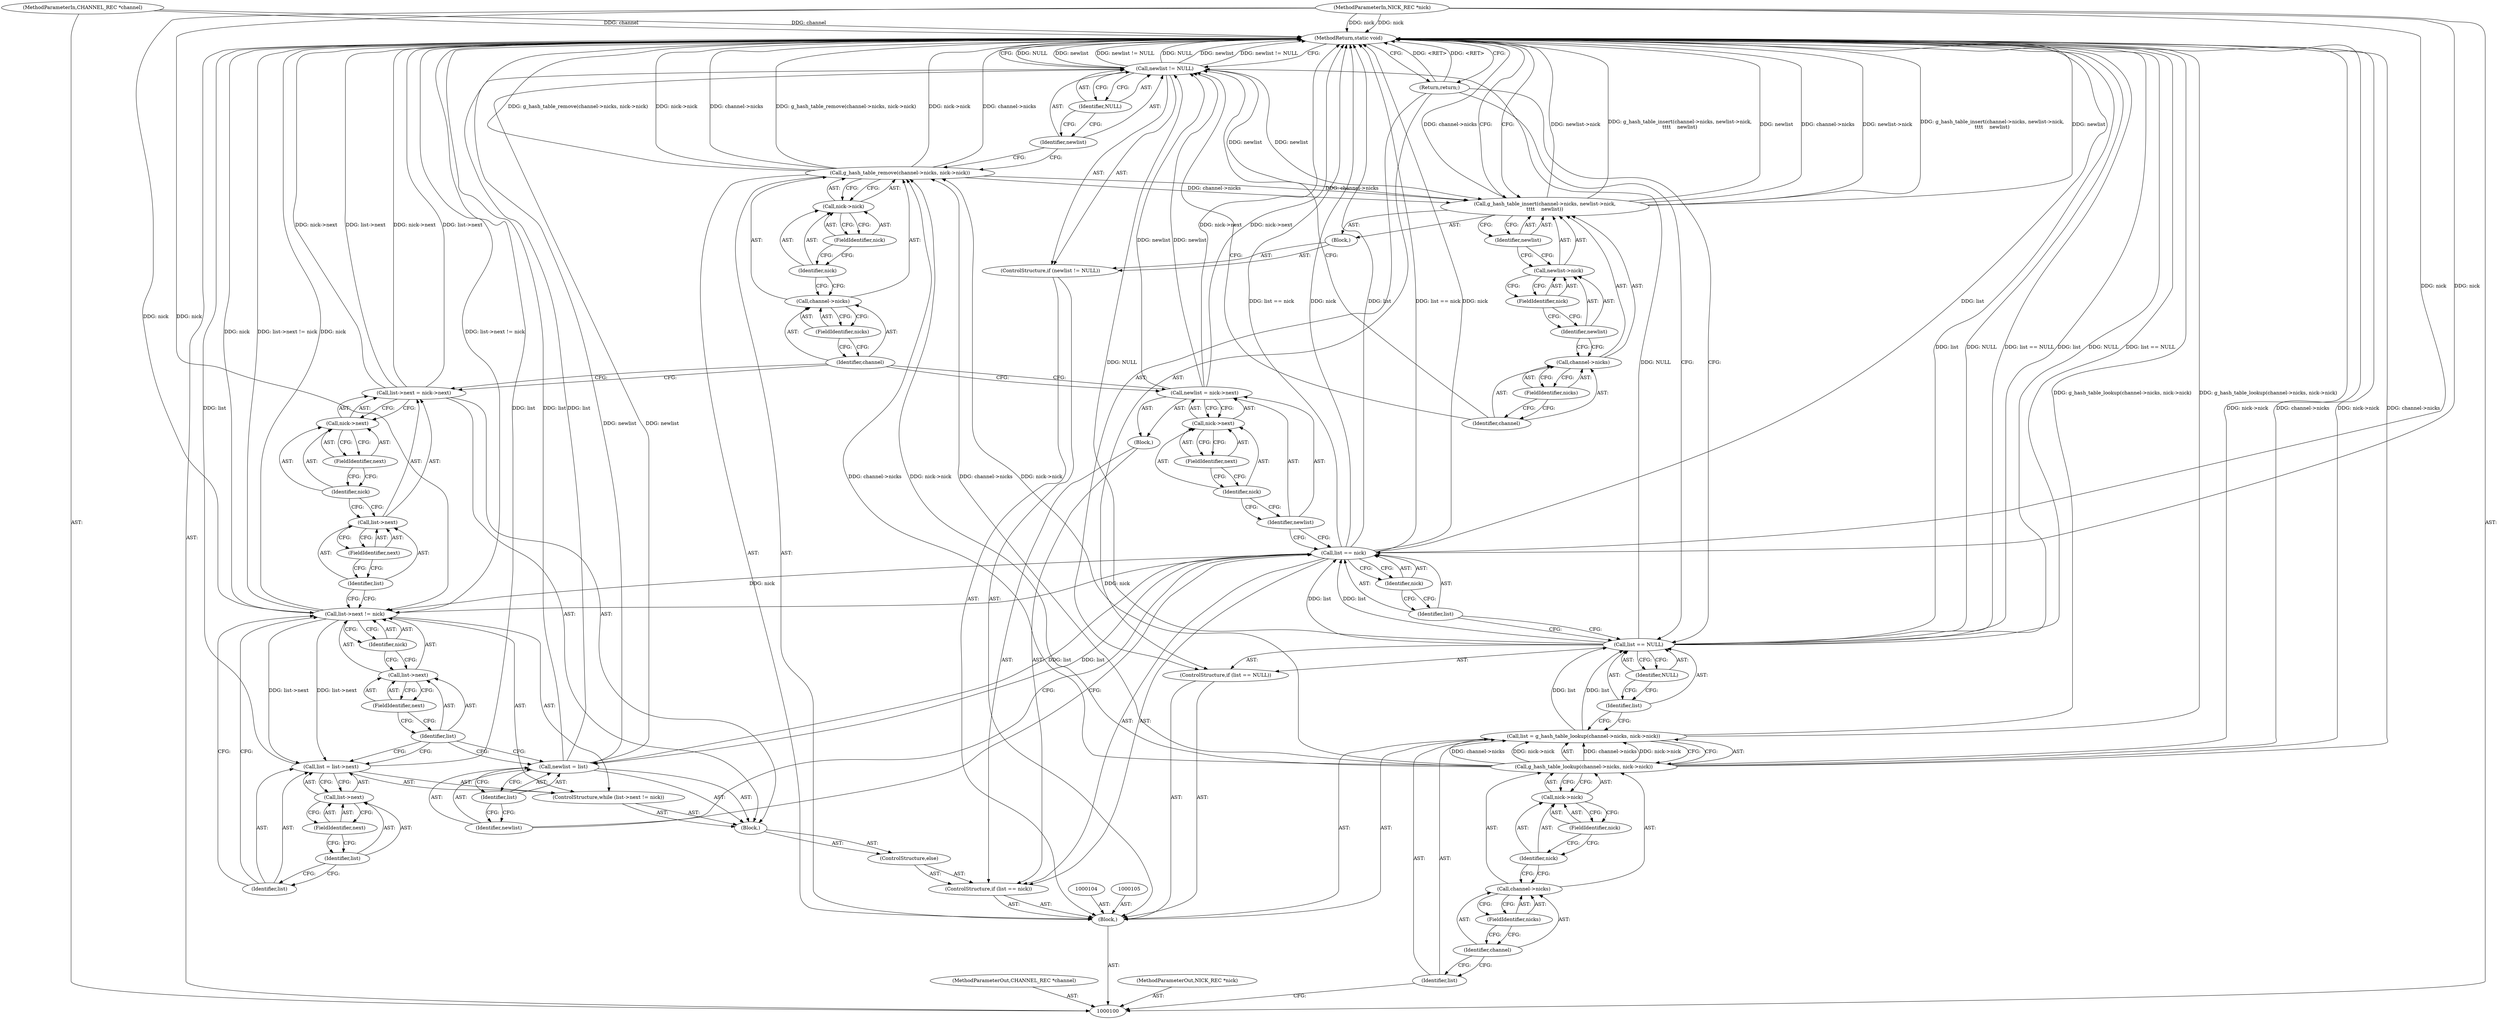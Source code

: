 digraph "0_irssi_5e26325317c72a04c1610ad952974e206384d291_0" {
"1000173" [label="(MethodReturn,static void)"];
"1000101" [label="(MethodParameterIn,CHANNEL_REC *channel)"];
"1000216" [label="(MethodParameterOut,CHANNEL_REC *channel)"];
"1000102" [label="(MethodParameterIn,NICK_REC *nick)"];
"1000217" [label="(MethodParameterOut,NICK_REC *nick)"];
"1000127" [label="(Call,nick->next)"];
"1000128" [label="(Identifier,nick)"];
"1000129" [label="(FieldIdentifier,next)"];
"1000125" [label="(Call,newlist = nick->next)"];
"1000126" [label="(Identifier,newlist)"];
"1000130" [label="(ControlStructure,else)"];
"1000131" [label="(Block,)"];
"1000134" [label="(Identifier,list)"];
"1000132" [label="(Call,newlist = list)"];
"1000133" [label="(Identifier,newlist)"];
"1000136" [label="(Call,list->next != nick)"];
"1000137" [label="(Call,list->next)"];
"1000138" [label="(Identifier,list)"];
"1000139" [label="(FieldIdentifier,next)"];
"1000140" [label="(Identifier,nick)"];
"1000135" [label="(ControlStructure,while (list->next != nick))"];
"1000143" [label="(Call,list->next)"];
"1000144" [label="(Identifier,list)"];
"1000145" [label="(FieldIdentifier,next)"];
"1000141" [label="(Call,list = list->next)"];
"1000142" [label="(Identifier,list)"];
"1000150" [label="(Call,nick->next)"];
"1000151" [label="(Identifier,nick)"];
"1000152" [label="(FieldIdentifier,next)"];
"1000146" [label="(Call,list->next = nick->next)"];
"1000147" [label="(Call,list->next)"];
"1000148" [label="(Identifier,list)"];
"1000149" [label="(FieldIdentifier,next)"];
"1000153" [label="(Call,g_hash_table_remove(channel->nicks, nick->nick))"];
"1000154" [label="(Call,channel->nicks)"];
"1000155" [label="(Identifier,channel)"];
"1000156" [label="(FieldIdentifier,nicks)"];
"1000157" [label="(Call,nick->nick)"];
"1000158" [label="(Identifier,nick)"];
"1000159" [label="(FieldIdentifier,nick)"];
"1000160" [label="(ControlStructure,if (newlist != NULL))"];
"1000163" [label="(Identifier,NULL)"];
"1000164" [label="(Block,)"];
"1000161" [label="(Call,newlist != NULL)"];
"1000162" [label="(Identifier,newlist)"];
"1000103" [label="(Block,)"];
"1000165" [label="(Call,g_hash_table_insert(channel->nicks, newlist->nick,\n\t\t\t\t    newlist))"];
"1000166" [label="(Call,channel->nicks)"];
"1000167" [label="(Identifier,channel)"];
"1000168" [label="(FieldIdentifier,nicks)"];
"1000169" [label="(Call,newlist->nick)"];
"1000170" [label="(Identifier,newlist)"];
"1000171" [label="(FieldIdentifier,nick)"];
"1000172" [label="(Identifier,newlist)"];
"1000106" [label="(Call,list = g_hash_table_lookup(channel->nicks, nick->nick))"];
"1000107" [label="(Identifier,list)"];
"1000109" [label="(Call,channel->nicks)"];
"1000110" [label="(Identifier,channel)"];
"1000111" [label="(FieldIdentifier,nicks)"];
"1000112" [label="(Call,nick->nick)"];
"1000113" [label="(Identifier,nick)"];
"1000114" [label="(FieldIdentifier,nick)"];
"1000108" [label="(Call,g_hash_table_lookup(channel->nicks, nick->nick))"];
"1000118" [label="(Identifier,NULL)"];
"1000115" [label="(ControlStructure,if (list == NULL))"];
"1000116" [label="(Call,list == NULL)"];
"1000117" [label="(Identifier,list)"];
"1000119" [label="(Return,return;)"];
"1000120" [label="(ControlStructure,if (list == nick))"];
"1000123" [label="(Identifier,nick)"];
"1000124" [label="(Block,)"];
"1000121" [label="(Call,list == nick)"];
"1000122" [label="(Identifier,list)"];
"1000173" -> "1000100"  [label="AST: "];
"1000173" -> "1000119"  [label="CFG: "];
"1000173" -> "1000165"  [label="CFG: "];
"1000173" -> "1000161"  [label="CFG: "];
"1000116" -> "1000173"  [label="DDG: list"];
"1000116" -> "1000173"  [label="DDG: NULL"];
"1000116" -> "1000173"  [label="DDG: list == NULL"];
"1000106" -> "1000173"  [label="DDG: g_hash_table_lookup(channel->nicks, nick->nick)"];
"1000165" -> "1000173"  [label="DDG: newlist->nick"];
"1000165" -> "1000173"  [label="DDG: g_hash_table_insert(channel->nicks, newlist->nick,\n\t\t\t\t    newlist)"];
"1000165" -> "1000173"  [label="DDG: newlist"];
"1000165" -> "1000173"  [label="DDG: channel->nicks"];
"1000153" -> "1000173"  [label="DDG: nick->nick"];
"1000153" -> "1000173"  [label="DDG: channel->nicks"];
"1000153" -> "1000173"  [label="DDG: g_hash_table_remove(channel->nicks, nick->nick)"];
"1000132" -> "1000173"  [label="DDG: list"];
"1000121" -> "1000173"  [label="DDG: list == nick"];
"1000121" -> "1000173"  [label="DDG: nick"];
"1000121" -> "1000173"  [label="DDG: list"];
"1000101" -> "1000173"  [label="DDG: channel"];
"1000146" -> "1000173"  [label="DDG: nick->next"];
"1000146" -> "1000173"  [label="DDG: list->next"];
"1000141" -> "1000173"  [label="DDG: list"];
"1000136" -> "1000173"  [label="DDG: nick"];
"1000136" -> "1000173"  [label="DDG: list->next != nick"];
"1000125" -> "1000173"  [label="DDG: nick->next"];
"1000102" -> "1000173"  [label="DDG: nick"];
"1000108" -> "1000173"  [label="DDG: nick->nick"];
"1000108" -> "1000173"  [label="DDG: channel->nicks"];
"1000161" -> "1000173"  [label="DDG: NULL"];
"1000161" -> "1000173"  [label="DDG: newlist"];
"1000161" -> "1000173"  [label="DDG: newlist != NULL"];
"1000119" -> "1000173"  [label="DDG: <RET>"];
"1000101" -> "1000100"  [label="AST: "];
"1000101" -> "1000173"  [label="DDG: channel"];
"1000216" -> "1000100"  [label="AST: "];
"1000102" -> "1000100"  [label="AST: "];
"1000102" -> "1000173"  [label="DDG: nick"];
"1000102" -> "1000121"  [label="DDG: nick"];
"1000102" -> "1000136"  [label="DDG: nick"];
"1000217" -> "1000100"  [label="AST: "];
"1000127" -> "1000125"  [label="AST: "];
"1000127" -> "1000129"  [label="CFG: "];
"1000128" -> "1000127"  [label="AST: "];
"1000129" -> "1000127"  [label="AST: "];
"1000125" -> "1000127"  [label="CFG: "];
"1000128" -> "1000127"  [label="AST: "];
"1000128" -> "1000126"  [label="CFG: "];
"1000129" -> "1000128"  [label="CFG: "];
"1000129" -> "1000127"  [label="AST: "];
"1000129" -> "1000128"  [label="CFG: "];
"1000127" -> "1000129"  [label="CFG: "];
"1000125" -> "1000124"  [label="AST: "];
"1000125" -> "1000127"  [label="CFG: "];
"1000126" -> "1000125"  [label="AST: "];
"1000127" -> "1000125"  [label="AST: "];
"1000155" -> "1000125"  [label="CFG: "];
"1000125" -> "1000173"  [label="DDG: nick->next"];
"1000125" -> "1000161"  [label="DDG: newlist"];
"1000126" -> "1000125"  [label="AST: "];
"1000126" -> "1000121"  [label="CFG: "];
"1000128" -> "1000126"  [label="CFG: "];
"1000130" -> "1000120"  [label="AST: "];
"1000131" -> "1000130"  [label="AST: "];
"1000131" -> "1000130"  [label="AST: "];
"1000132" -> "1000131"  [label="AST: "];
"1000135" -> "1000131"  [label="AST: "];
"1000146" -> "1000131"  [label="AST: "];
"1000134" -> "1000132"  [label="AST: "];
"1000134" -> "1000133"  [label="CFG: "];
"1000132" -> "1000134"  [label="CFG: "];
"1000132" -> "1000131"  [label="AST: "];
"1000132" -> "1000134"  [label="CFG: "];
"1000133" -> "1000132"  [label="AST: "];
"1000134" -> "1000132"  [label="AST: "];
"1000138" -> "1000132"  [label="CFG: "];
"1000132" -> "1000173"  [label="DDG: list"];
"1000121" -> "1000132"  [label="DDG: list"];
"1000132" -> "1000161"  [label="DDG: newlist"];
"1000133" -> "1000132"  [label="AST: "];
"1000133" -> "1000121"  [label="CFG: "];
"1000134" -> "1000133"  [label="CFG: "];
"1000136" -> "1000135"  [label="AST: "];
"1000136" -> "1000140"  [label="CFG: "];
"1000137" -> "1000136"  [label="AST: "];
"1000140" -> "1000136"  [label="AST: "];
"1000142" -> "1000136"  [label="CFG: "];
"1000148" -> "1000136"  [label="CFG: "];
"1000136" -> "1000173"  [label="DDG: nick"];
"1000136" -> "1000173"  [label="DDG: list->next != nick"];
"1000121" -> "1000136"  [label="DDG: nick"];
"1000102" -> "1000136"  [label="DDG: nick"];
"1000136" -> "1000141"  [label="DDG: list->next"];
"1000137" -> "1000136"  [label="AST: "];
"1000137" -> "1000139"  [label="CFG: "];
"1000138" -> "1000137"  [label="AST: "];
"1000139" -> "1000137"  [label="AST: "];
"1000140" -> "1000137"  [label="CFG: "];
"1000138" -> "1000137"  [label="AST: "];
"1000138" -> "1000141"  [label="CFG: "];
"1000138" -> "1000132"  [label="CFG: "];
"1000139" -> "1000138"  [label="CFG: "];
"1000139" -> "1000137"  [label="AST: "];
"1000139" -> "1000138"  [label="CFG: "];
"1000137" -> "1000139"  [label="CFG: "];
"1000140" -> "1000136"  [label="AST: "];
"1000140" -> "1000137"  [label="CFG: "];
"1000136" -> "1000140"  [label="CFG: "];
"1000135" -> "1000131"  [label="AST: "];
"1000136" -> "1000135"  [label="AST: "];
"1000141" -> "1000135"  [label="AST: "];
"1000143" -> "1000141"  [label="AST: "];
"1000143" -> "1000145"  [label="CFG: "];
"1000144" -> "1000143"  [label="AST: "];
"1000145" -> "1000143"  [label="AST: "];
"1000141" -> "1000143"  [label="CFG: "];
"1000144" -> "1000143"  [label="AST: "];
"1000144" -> "1000142"  [label="CFG: "];
"1000145" -> "1000144"  [label="CFG: "];
"1000145" -> "1000143"  [label="AST: "];
"1000145" -> "1000144"  [label="CFG: "];
"1000143" -> "1000145"  [label="CFG: "];
"1000141" -> "1000135"  [label="AST: "];
"1000141" -> "1000143"  [label="CFG: "];
"1000142" -> "1000141"  [label="AST: "];
"1000143" -> "1000141"  [label="AST: "];
"1000138" -> "1000141"  [label="CFG: "];
"1000141" -> "1000173"  [label="DDG: list"];
"1000136" -> "1000141"  [label="DDG: list->next"];
"1000142" -> "1000141"  [label="AST: "];
"1000142" -> "1000136"  [label="CFG: "];
"1000144" -> "1000142"  [label="CFG: "];
"1000150" -> "1000146"  [label="AST: "];
"1000150" -> "1000152"  [label="CFG: "];
"1000151" -> "1000150"  [label="AST: "];
"1000152" -> "1000150"  [label="AST: "];
"1000146" -> "1000150"  [label="CFG: "];
"1000151" -> "1000150"  [label="AST: "];
"1000151" -> "1000147"  [label="CFG: "];
"1000152" -> "1000151"  [label="CFG: "];
"1000152" -> "1000150"  [label="AST: "];
"1000152" -> "1000151"  [label="CFG: "];
"1000150" -> "1000152"  [label="CFG: "];
"1000146" -> "1000131"  [label="AST: "];
"1000146" -> "1000150"  [label="CFG: "];
"1000147" -> "1000146"  [label="AST: "];
"1000150" -> "1000146"  [label="AST: "];
"1000155" -> "1000146"  [label="CFG: "];
"1000146" -> "1000173"  [label="DDG: nick->next"];
"1000146" -> "1000173"  [label="DDG: list->next"];
"1000147" -> "1000146"  [label="AST: "];
"1000147" -> "1000149"  [label="CFG: "];
"1000148" -> "1000147"  [label="AST: "];
"1000149" -> "1000147"  [label="AST: "];
"1000151" -> "1000147"  [label="CFG: "];
"1000148" -> "1000147"  [label="AST: "];
"1000148" -> "1000136"  [label="CFG: "];
"1000149" -> "1000148"  [label="CFG: "];
"1000149" -> "1000147"  [label="AST: "];
"1000149" -> "1000148"  [label="CFG: "];
"1000147" -> "1000149"  [label="CFG: "];
"1000153" -> "1000103"  [label="AST: "];
"1000153" -> "1000157"  [label="CFG: "];
"1000154" -> "1000153"  [label="AST: "];
"1000157" -> "1000153"  [label="AST: "];
"1000162" -> "1000153"  [label="CFG: "];
"1000153" -> "1000173"  [label="DDG: nick->nick"];
"1000153" -> "1000173"  [label="DDG: channel->nicks"];
"1000153" -> "1000173"  [label="DDG: g_hash_table_remove(channel->nicks, nick->nick)"];
"1000108" -> "1000153"  [label="DDG: channel->nicks"];
"1000108" -> "1000153"  [label="DDG: nick->nick"];
"1000153" -> "1000165"  [label="DDG: channel->nicks"];
"1000154" -> "1000153"  [label="AST: "];
"1000154" -> "1000156"  [label="CFG: "];
"1000155" -> "1000154"  [label="AST: "];
"1000156" -> "1000154"  [label="AST: "];
"1000158" -> "1000154"  [label="CFG: "];
"1000155" -> "1000154"  [label="AST: "];
"1000155" -> "1000125"  [label="CFG: "];
"1000155" -> "1000146"  [label="CFG: "];
"1000156" -> "1000155"  [label="CFG: "];
"1000156" -> "1000154"  [label="AST: "];
"1000156" -> "1000155"  [label="CFG: "];
"1000154" -> "1000156"  [label="CFG: "];
"1000157" -> "1000153"  [label="AST: "];
"1000157" -> "1000159"  [label="CFG: "];
"1000158" -> "1000157"  [label="AST: "];
"1000159" -> "1000157"  [label="AST: "];
"1000153" -> "1000157"  [label="CFG: "];
"1000158" -> "1000157"  [label="AST: "];
"1000158" -> "1000154"  [label="CFG: "];
"1000159" -> "1000158"  [label="CFG: "];
"1000159" -> "1000157"  [label="AST: "];
"1000159" -> "1000158"  [label="CFG: "];
"1000157" -> "1000159"  [label="CFG: "];
"1000160" -> "1000103"  [label="AST: "];
"1000161" -> "1000160"  [label="AST: "];
"1000164" -> "1000160"  [label="AST: "];
"1000163" -> "1000161"  [label="AST: "];
"1000163" -> "1000162"  [label="CFG: "];
"1000161" -> "1000163"  [label="CFG: "];
"1000164" -> "1000160"  [label="AST: "];
"1000165" -> "1000164"  [label="AST: "];
"1000161" -> "1000160"  [label="AST: "];
"1000161" -> "1000163"  [label="CFG: "];
"1000162" -> "1000161"  [label="AST: "];
"1000163" -> "1000161"  [label="AST: "];
"1000167" -> "1000161"  [label="CFG: "];
"1000173" -> "1000161"  [label="CFG: "];
"1000161" -> "1000173"  [label="DDG: NULL"];
"1000161" -> "1000173"  [label="DDG: newlist"];
"1000161" -> "1000173"  [label="DDG: newlist != NULL"];
"1000125" -> "1000161"  [label="DDG: newlist"];
"1000132" -> "1000161"  [label="DDG: newlist"];
"1000116" -> "1000161"  [label="DDG: NULL"];
"1000161" -> "1000165"  [label="DDG: newlist"];
"1000162" -> "1000161"  [label="AST: "];
"1000162" -> "1000153"  [label="CFG: "];
"1000163" -> "1000162"  [label="CFG: "];
"1000103" -> "1000100"  [label="AST: "];
"1000104" -> "1000103"  [label="AST: "];
"1000105" -> "1000103"  [label="AST: "];
"1000106" -> "1000103"  [label="AST: "];
"1000115" -> "1000103"  [label="AST: "];
"1000120" -> "1000103"  [label="AST: "];
"1000153" -> "1000103"  [label="AST: "];
"1000160" -> "1000103"  [label="AST: "];
"1000165" -> "1000164"  [label="AST: "];
"1000165" -> "1000172"  [label="CFG: "];
"1000166" -> "1000165"  [label="AST: "];
"1000169" -> "1000165"  [label="AST: "];
"1000172" -> "1000165"  [label="AST: "];
"1000173" -> "1000165"  [label="CFG: "];
"1000165" -> "1000173"  [label="DDG: newlist->nick"];
"1000165" -> "1000173"  [label="DDG: g_hash_table_insert(channel->nicks, newlist->nick,\n\t\t\t\t    newlist)"];
"1000165" -> "1000173"  [label="DDG: newlist"];
"1000165" -> "1000173"  [label="DDG: channel->nicks"];
"1000153" -> "1000165"  [label="DDG: channel->nicks"];
"1000161" -> "1000165"  [label="DDG: newlist"];
"1000166" -> "1000165"  [label="AST: "];
"1000166" -> "1000168"  [label="CFG: "];
"1000167" -> "1000166"  [label="AST: "];
"1000168" -> "1000166"  [label="AST: "];
"1000170" -> "1000166"  [label="CFG: "];
"1000167" -> "1000166"  [label="AST: "];
"1000167" -> "1000161"  [label="CFG: "];
"1000168" -> "1000167"  [label="CFG: "];
"1000168" -> "1000166"  [label="AST: "];
"1000168" -> "1000167"  [label="CFG: "];
"1000166" -> "1000168"  [label="CFG: "];
"1000169" -> "1000165"  [label="AST: "];
"1000169" -> "1000171"  [label="CFG: "];
"1000170" -> "1000169"  [label="AST: "];
"1000171" -> "1000169"  [label="AST: "];
"1000172" -> "1000169"  [label="CFG: "];
"1000170" -> "1000169"  [label="AST: "];
"1000170" -> "1000166"  [label="CFG: "];
"1000171" -> "1000170"  [label="CFG: "];
"1000171" -> "1000169"  [label="AST: "];
"1000171" -> "1000170"  [label="CFG: "];
"1000169" -> "1000171"  [label="CFG: "];
"1000172" -> "1000165"  [label="AST: "];
"1000172" -> "1000169"  [label="CFG: "];
"1000165" -> "1000172"  [label="CFG: "];
"1000106" -> "1000103"  [label="AST: "];
"1000106" -> "1000108"  [label="CFG: "];
"1000107" -> "1000106"  [label="AST: "];
"1000108" -> "1000106"  [label="AST: "];
"1000117" -> "1000106"  [label="CFG: "];
"1000106" -> "1000173"  [label="DDG: g_hash_table_lookup(channel->nicks, nick->nick)"];
"1000108" -> "1000106"  [label="DDG: channel->nicks"];
"1000108" -> "1000106"  [label="DDG: nick->nick"];
"1000106" -> "1000116"  [label="DDG: list"];
"1000107" -> "1000106"  [label="AST: "];
"1000107" -> "1000100"  [label="CFG: "];
"1000110" -> "1000107"  [label="CFG: "];
"1000109" -> "1000108"  [label="AST: "];
"1000109" -> "1000111"  [label="CFG: "];
"1000110" -> "1000109"  [label="AST: "];
"1000111" -> "1000109"  [label="AST: "];
"1000113" -> "1000109"  [label="CFG: "];
"1000110" -> "1000109"  [label="AST: "];
"1000110" -> "1000107"  [label="CFG: "];
"1000111" -> "1000110"  [label="CFG: "];
"1000111" -> "1000109"  [label="AST: "];
"1000111" -> "1000110"  [label="CFG: "];
"1000109" -> "1000111"  [label="CFG: "];
"1000112" -> "1000108"  [label="AST: "];
"1000112" -> "1000114"  [label="CFG: "];
"1000113" -> "1000112"  [label="AST: "];
"1000114" -> "1000112"  [label="AST: "];
"1000108" -> "1000112"  [label="CFG: "];
"1000113" -> "1000112"  [label="AST: "];
"1000113" -> "1000109"  [label="CFG: "];
"1000114" -> "1000113"  [label="CFG: "];
"1000114" -> "1000112"  [label="AST: "];
"1000114" -> "1000113"  [label="CFG: "];
"1000112" -> "1000114"  [label="CFG: "];
"1000108" -> "1000106"  [label="AST: "];
"1000108" -> "1000112"  [label="CFG: "];
"1000109" -> "1000108"  [label="AST: "];
"1000112" -> "1000108"  [label="AST: "];
"1000106" -> "1000108"  [label="CFG: "];
"1000108" -> "1000173"  [label="DDG: nick->nick"];
"1000108" -> "1000173"  [label="DDG: channel->nicks"];
"1000108" -> "1000106"  [label="DDG: channel->nicks"];
"1000108" -> "1000106"  [label="DDG: nick->nick"];
"1000108" -> "1000153"  [label="DDG: channel->nicks"];
"1000108" -> "1000153"  [label="DDG: nick->nick"];
"1000118" -> "1000116"  [label="AST: "];
"1000118" -> "1000117"  [label="CFG: "];
"1000116" -> "1000118"  [label="CFG: "];
"1000115" -> "1000103"  [label="AST: "];
"1000116" -> "1000115"  [label="AST: "];
"1000119" -> "1000115"  [label="AST: "];
"1000116" -> "1000115"  [label="AST: "];
"1000116" -> "1000118"  [label="CFG: "];
"1000117" -> "1000116"  [label="AST: "];
"1000118" -> "1000116"  [label="AST: "];
"1000119" -> "1000116"  [label="CFG: "];
"1000122" -> "1000116"  [label="CFG: "];
"1000116" -> "1000173"  [label="DDG: list"];
"1000116" -> "1000173"  [label="DDG: NULL"];
"1000116" -> "1000173"  [label="DDG: list == NULL"];
"1000106" -> "1000116"  [label="DDG: list"];
"1000116" -> "1000121"  [label="DDG: list"];
"1000116" -> "1000161"  [label="DDG: NULL"];
"1000117" -> "1000116"  [label="AST: "];
"1000117" -> "1000106"  [label="CFG: "];
"1000118" -> "1000117"  [label="CFG: "];
"1000119" -> "1000115"  [label="AST: "];
"1000119" -> "1000116"  [label="CFG: "];
"1000173" -> "1000119"  [label="CFG: "];
"1000119" -> "1000173"  [label="DDG: <RET>"];
"1000120" -> "1000103"  [label="AST: "];
"1000121" -> "1000120"  [label="AST: "];
"1000124" -> "1000120"  [label="AST: "];
"1000130" -> "1000120"  [label="AST: "];
"1000123" -> "1000121"  [label="AST: "];
"1000123" -> "1000122"  [label="CFG: "];
"1000121" -> "1000123"  [label="CFG: "];
"1000124" -> "1000120"  [label="AST: "];
"1000125" -> "1000124"  [label="AST: "];
"1000121" -> "1000120"  [label="AST: "];
"1000121" -> "1000123"  [label="CFG: "];
"1000122" -> "1000121"  [label="AST: "];
"1000123" -> "1000121"  [label="AST: "];
"1000126" -> "1000121"  [label="CFG: "];
"1000133" -> "1000121"  [label="CFG: "];
"1000121" -> "1000173"  [label="DDG: list == nick"];
"1000121" -> "1000173"  [label="DDG: nick"];
"1000121" -> "1000173"  [label="DDG: list"];
"1000116" -> "1000121"  [label="DDG: list"];
"1000102" -> "1000121"  [label="DDG: nick"];
"1000121" -> "1000132"  [label="DDG: list"];
"1000121" -> "1000136"  [label="DDG: nick"];
"1000122" -> "1000121"  [label="AST: "];
"1000122" -> "1000116"  [label="CFG: "];
"1000123" -> "1000122"  [label="CFG: "];
}
